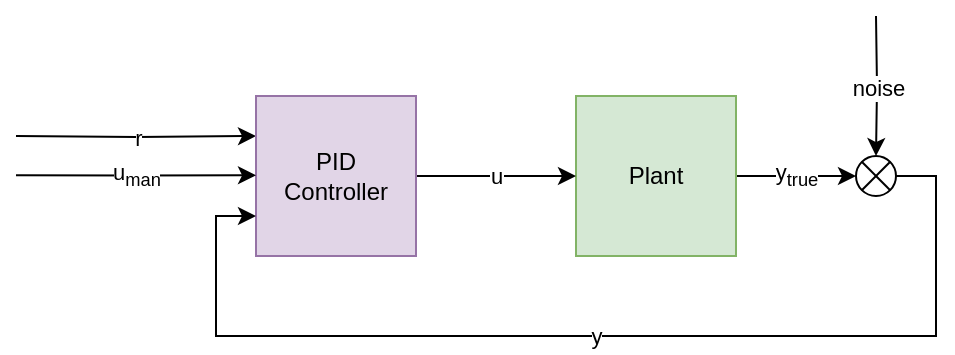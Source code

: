 <mxfile version="21.1.2" type="device">
  <diagram name="Page-1" id="S4daSKGdH0BvfIMcc-qO">
    <mxGraphModel dx="757" dy="571" grid="1" gridSize="10" guides="1" tooltips="1" connect="1" arrows="1" fold="1" page="1" pageScale="1" pageWidth="850" pageHeight="1100" math="0" shadow="0">
      <root>
        <mxCell id="0" />
        <mxCell id="1" parent="0" />
        <mxCell id="JiuXzkqEZoc6iIksHYIG-4" value="y&lt;sub&gt;true&lt;/sub&gt;" style="edgeStyle=orthogonalEdgeStyle;rounded=0;orthogonalLoop=1;jettySize=auto;html=1;exitX=1;exitY=0.5;exitDx=0;exitDy=0;entryX=0;entryY=0.5;entryDx=0;entryDy=0;" edge="1" parent="1" source="JiuXzkqEZoc6iIksHYIG-1" target="JiuXzkqEZoc6iIksHYIG-3">
          <mxGeometry relative="1" as="geometry" />
        </mxCell>
        <mxCell id="JiuXzkqEZoc6iIksHYIG-1" value="Plant" style="rounded=0;whiteSpace=wrap;html=1;fillColor=#d5e8d4;strokeColor=#82b366;" vertex="1" parent="1">
          <mxGeometry x="480" y="240" width="80" height="80" as="geometry" />
        </mxCell>
        <mxCell id="JiuXzkqEZoc6iIksHYIG-5" value="u" style="edgeStyle=orthogonalEdgeStyle;rounded=0;orthogonalLoop=1;jettySize=auto;html=1;exitX=1;exitY=0.5;exitDx=0;exitDy=0;entryX=0;entryY=0.5;entryDx=0;entryDy=0;" edge="1" parent="1" source="JiuXzkqEZoc6iIksHYIG-2" target="JiuXzkqEZoc6iIksHYIG-1">
          <mxGeometry relative="1" as="geometry">
            <Array as="points">
              <mxPoint x="430" y="280" />
              <mxPoint x="430" y="280" />
            </Array>
          </mxGeometry>
        </mxCell>
        <mxCell id="JiuXzkqEZoc6iIksHYIG-7" value="r" style="edgeStyle=orthogonalEdgeStyle;rounded=0;orthogonalLoop=1;jettySize=auto;html=1;entryX=0;entryY=0.25;entryDx=0;entryDy=0;" edge="1" parent="1" target="JiuXzkqEZoc6iIksHYIG-2">
          <mxGeometry relative="1" as="geometry">
            <mxPoint x="220.0" y="260.034" as="targetPoint" />
            <mxPoint x="200" y="260" as="sourcePoint" />
          </mxGeometry>
        </mxCell>
        <mxCell id="JiuXzkqEZoc6iIksHYIG-2" value="PID&lt;br&gt;Controller" style="rounded=0;whiteSpace=wrap;html=1;fillColor=#e1d5e7;strokeColor=#9673a6;" vertex="1" parent="1">
          <mxGeometry x="320" y="240" width="80" height="80" as="geometry" />
        </mxCell>
        <mxCell id="JiuXzkqEZoc6iIksHYIG-10" value="y" style="edgeStyle=orthogonalEdgeStyle;rounded=0;orthogonalLoop=1;jettySize=auto;html=1;exitX=1;exitY=0.5;exitDx=0;exitDy=0;entryX=0;entryY=0.75;entryDx=0;entryDy=0;" edge="1" parent="1" source="JiuXzkqEZoc6iIksHYIG-3" target="JiuXzkqEZoc6iIksHYIG-2">
          <mxGeometry relative="1" as="geometry">
            <Array as="points">
              <mxPoint x="660" y="280" />
              <mxPoint x="660" y="360" />
              <mxPoint x="300" y="360" />
              <mxPoint x="300" y="300" />
            </Array>
          </mxGeometry>
        </mxCell>
        <mxCell id="JiuXzkqEZoc6iIksHYIG-3" value="" style="shape=sumEllipse;perimeter=ellipsePerimeter;whiteSpace=wrap;html=1;backgroundOutline=1;" vertex="1" parent="1">
          <mxGeometry x="620" y="270" width="20" height="20" as="geometry" />
        </mxCell>
        <mxCell id="JiuXzkqEZoc6iIksHYIG-8" value="u&lt;sub&gt;man&lt;/sub&gt;" style="edgeStyle=orthogonalEdgeStyle;rounded=0;orthogonalLoop=1;jettySize=auto;html=1;entryX=0;entryY=0.25;entryDx=0;entryDy=0;" edge="1" parent="1">
          <mxGeometry relative="1" as="geometry">
            <mxPoint x="320" y="279.66" as="targetPoint" />
            <mxPoint x="200" y="279.66" as="sourcePoint" />
            <Array as="points">
              <mxPoint x="260" y="279.66" />
              <mxPoint x="260" y="279.66" />
            </Array>
          </mxGeometry>
        </mxCell>
        <mxCell id="JiuXzkqEZoc6iIksHYIG-9" value="noise" style="edgeStyle=orthogonalEdgeStyle;rounded=0;orthogonalLoop=1;jettySize=auto;html=1;entryX=0.5;entryY=0;entryDx=0;entryDy=0;" edge="1" parent="1" target="JiuXzkqEZoc6iIksHYIG-3">
          <mxGeometry relative="1" as="geometry">
            <mxPoint x="670" y="150" as="targetPoint" />
            <mxPoint x="630" y="200" as="sourcePoint" />
          </mxGeometry>
        </mxCell>
      </root>
    </mxGraphModel>
  </diagram>
</mxfile>
